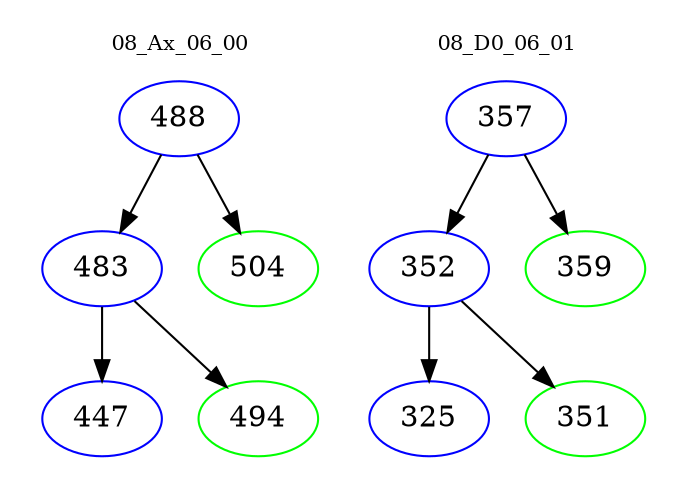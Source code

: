 digraph{
subgraph cluster_0 {
color = white
label = "08_Ax_06_00";
fontsize=10;
T0_488 [label="488", color="blue"]
T0_488 -> T0_483 [color="black"]
T0_483 [label="483", color="blue"]
T0_483 -> T0_447 [color="black"]
T0_447 [label="447", color="blue"]
T0_483 -> T0_494 [color="black"]
T0_494 [label="494", color="green"]
T0_488 -> T0_504 [color="black"]
T0_504 [label="504", color="green"]
}
subgraph cluster_1 {
color = white
label = "08_D0_06_01";
fontsize=10;
T1_357 [label="357", color="blue"]
T1_357 -> T1_352 [color="black"]
T1_352 [label="352", color="blue"]
T1_352 -> T1_325 [color="black"]
T1_325 [label="325", color="blue"]
T1_352 -> T1_351 [color="black"]
T1_351 [label="351", color="green"]
T1_357 -> T1_359 [color="black"]
T1_359 [label="359", color="green"]
}
}
